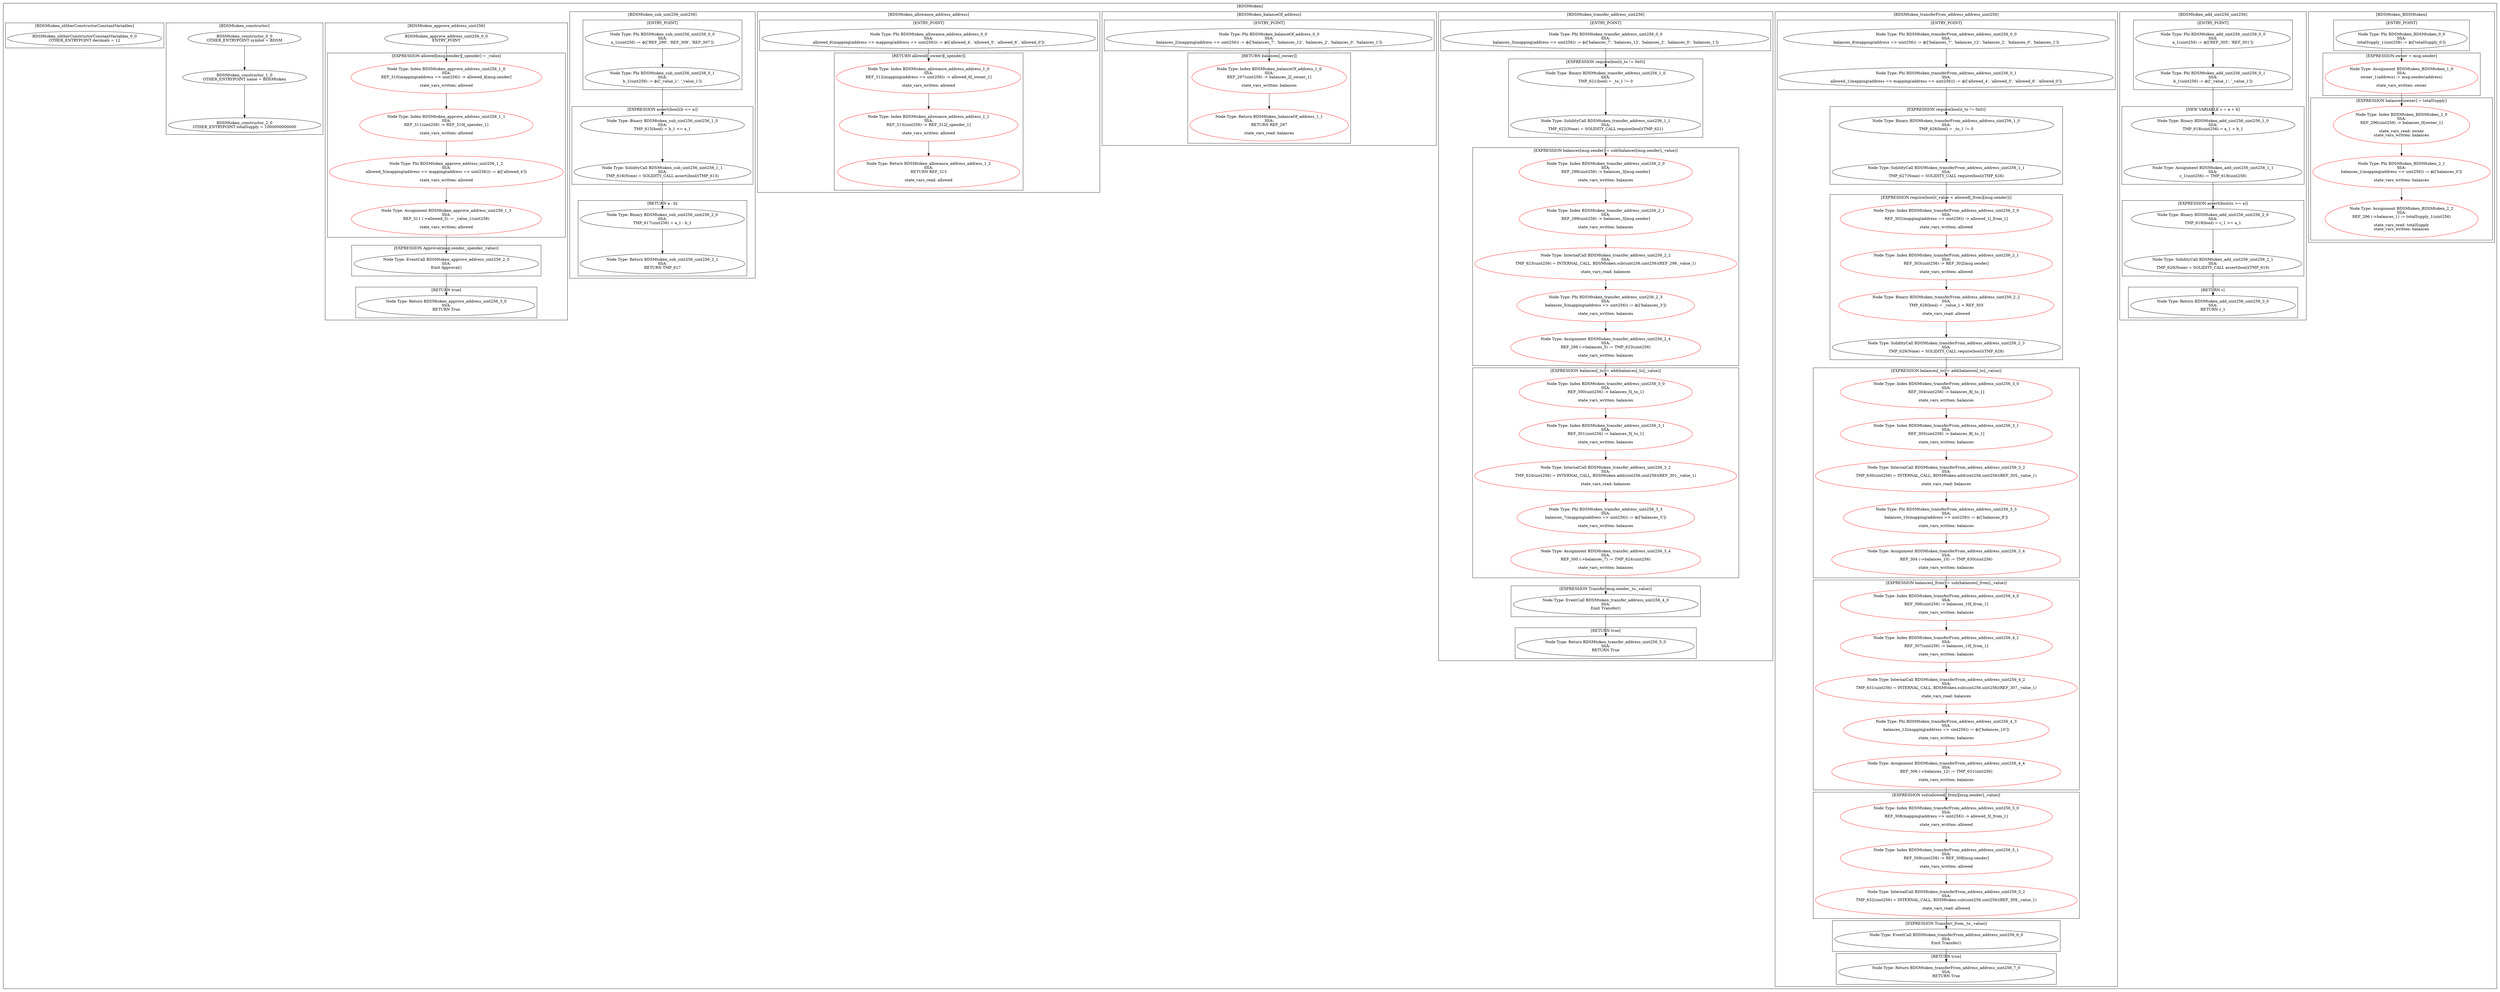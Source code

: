 strict digraph {
subgraph cluster_BDSMtoken  {
label = "[BDSMtoken]" 
subgraph cluster_BDSMtoken_BDSMtoken {
label = "[BDSMtoken_BDSMtoken]" 
subgraph cluster_BDSMtoken_BDSMtoken_1_0 {
label = "[EXPRESSION owner = msg.sender]" 
"BDSMtoken_BDSMtoken_1_0" [label="Node Type: Assignment BDSMtoken_BDSMtoken_1_0
SSA:
owner_1(address) := msg.sender(address)

state_vars_written: owner" color="red"];

}
subgraph cluster_BDSMtoken_BDSMtoken_0_0 {
label = "[ENTRY_POINT]" 
"BDSMtoken_BDSMtoken_0_0" [label="Node Type: Phi BDSMtoken_BDSMtoken_0_0
SSA:
totalSupply_1(uint256) := ϕ(['totalSupply_0'])
" color="black"];

}
subgraph cluster_BDSMtoken_BDSMtoken_2_0 {
label = "[EXPRESSION balances[owner] = totalSupply]" 
"BDSMtoken_BDSMtoken_2_0" [label="Node Type: Index BDSMtoken_BDSMtoken_2_0
SSA:
REF_296(uint256) -> balances_0[owner_1]

state_vars_read: owner
state_vars_written: balances" color="red"];

"BDSMtoken_BDSMtoken_2_2" [label="Node Type: Assignment BDSMtoken_BDSMtoken_2_2
SSA:
REF_296 (->balances_1) := totalSupply_1(uint256)

state_vars_read: totalSupply
state_vars_written: balances" color="red"];

"BDSMtoken_BDSMtoken_2_1" [label="Node Type: Phi BDSMtoken_BDSMtoken_2_1
SSA:
balances_1(mapping(address => uint256)) := ϕ(['balances_0'])

state_vars_written: balances" color="red"];

}
}
subgraph cluster_BDSMtoken_add_uint256_uint256 {
label = "[BDSMtoken_add_uint256_uint256]" 
subgraph cluster_BDSMtoken_add_uint256_uint256_2_0 {
label = "[EXPRESSION assert(bool)(c >= a)]" 
"BDSMtoken_add_uint256_uint256_2_0" [label="Node Type: Binary BDSMtoken_add_uint256_uint256_2_0
SSA:
TMP_619(bool) = c_1 >= a_1
" color="black"];

"BDSMtoken_add_uint256_uint256_2_1" [label="Node Type: SolidityCall BDSMtoken_add_uint256_uint256_2_1
SSA:
TMP_620(None) = SOLIDITY_CALL assert(bool)(TMP_619)
" color="black"];

}
subgraph cluster_BDSMtoken_add_uint256_uint256_3_0 {
label = "[RETURN c]" 
"BDSMtoken_add_uint256_uint256_3_0" [label="Node Type: Return BDSMtoken_add_uint256_uint256_3_0
SSA:
RETURN c_1
" color="black"];

}
subgraph cluster_BDSMtoken_add_uint256_uint256_0_0 {
label = "[ENTRY_POINT]" 
"BDSMtoken_add_uint256_uint256_0_0" [label="Node Type: Phi BDSMtoken_add_uint256_uint256_0_0
SSA:
a_1(uint256) := ϕ(['REF_305', 'REF_301'])
" color="black"];

"BDSMtoken_add_uint256_uint256_0_1" [label="Node Type: Phi BDSMtoken_add_uint256_uint256_0_1
SSA:
b_1(uint256) := ϕ(['_value_1', '_value_1'])
" color="black"];

}
subgraph cluster_BDSMtoken_add_uint256_uint256_1_0 {
label = "[NEW VARIABLE c = a + b]" 
"BDSMtoken_add_uint256_uint256_1_0" [label="Node Type: Binary BDSMtoken_add_uint256_uint256_1_0
SSA:
TMP_618(uint256) = a_1 + b_1
" color="black"];

"BDSMtoken_add_uint256_uint256_1_1" [label="Node Type: Assignment BDSMtoken_add_uint256_uint256_1_1
SSA:
c_1(uint256) := TMP_618(uint256)
" color="black"];

}
}
subgraph cluster_BDSMtoken_transferFrom_address_address_uint256 {
label = "[BDSMtoken_transferFrom_address_address_uint256]" 
subgraph cluster_BDSMtoken_transferFrom_address_address_uint256_2_0 {
label = "[EXPRESSION require(bool)(_value < allowed[_from][msg.sender])]" 
"BDSMtoken_transferFrom_address_address_uint256_2_1" [label="Node Type: Index BDSMtoken_transferFrom_address_address_uint256_2_1
SSA:
REF_303(uint256) -> REF_302[msg.sender]

state_vars_written: allowed" color="red"];

"BDSMtoken_transferFrom_address_address_uint256_2_2" [label="Node Type: Binary BDSMtoken_transferFrom_address_address_uint256_2_2
SSA:
TMP_628(bool) = _value_1 < REF_303

state_vars_read: allowed" color="red"];

"BDSMtoken_transferFrom_address_address_uint256_2_3" [label="Node Type: SolidityCall BDSMtoken_transferFrom_address_address_uint256_2_3
SSA:
TMP_629(None) = SOLIDITY_CALL require(bool)(TMP_628)
" color="black"];

"BDSMtoken_transferFrom_address_address_uint256_2_0" [label="Node Type: Index BDSMtoken_transferFrom_address_address_uint256_2_0
SSA:
REF_302(mapping(address => uint256)) -> allowed_1[_from_1]

state_vars_written: allowed" color="red"];

}
subgraph cluster_BDSMtoken_transferFrom_address_address_uint256_5_0 {
label = "[EXPRESSION sub(allowed[_from][msg.sender],_value)]" 
"BDSMtoken_transferFrom_address_address_uint256_5_2" [label="Node Type: InternalCall BDSMtoken_transferFrom_address_address_uint256_5_2
SSA:
TMP_632(uint256) = INTERNAL_CALL, BDSMtoken.sub(uint256,uint256)(REF_309,_value_1)

state_vars_read: allowed" color="red"];

"BDSMtoken_transferFrom_address_address_uint256_5_1" [label="Node Type: Index BDSMtoken_transferFrom_address_address_uint256_5_1
SSA:
REF_309(uint256) -> REF_308[msg.sender]

state_vars_written: allowed" color="red"];

"BDSMtoken_transferFrom_address_address_uint256_5_0" [label="Node Type: Index BDSMtoken_transferFrom_address_address_uint256_5_0
SSA:
REF_308(mapping(address => uint256)) -> allowed_3[_from_1]

state_vars_written: allowed" color="red"];

}
subgraph cluster_BDSMtoken_transferFrom_address_address_uint256_6_0 {
label = "[EXPRESSION Transfer(_from,_to,_value)]" 
"BDSMtoken_transferFrom_address_address_uint256_6_0" [label="Node Type: EventCall BDSMtoken_transferFrom_address_address_uint256_6_0
SSA:
Emit Transfer()
" color="black"];

}
subgraph cluster_BDSMtoken_transferFrom_address_address_uint256_7_0 {
label = "[RETURN true]" 
"BDSMtoken_transferFrom_address_address_uint256_7_0" [label="Node Type: Return BDSMtoken_transferFrom_address_address_uint256_7_0
SSA:
RETURN True
" color="black"];

}
subgraph cluster_BDSMtoken_transferFrom_address_address_uint256_3_0 {
label = "[EXPRESSION balances[_to] = add(balances[_to],_value)]" 
"BDSMtoken_transferFrom_address_address_uint256_3_0" [label="Node Type: Index BDSMtoken_transferFrom_address_address_uint256_3_0
SSA:
REF_304(uint256) -> balances_8[_to_1]

state_vars_written: balances" color="red"];

"BDSMtoken_transferFrom_address_address_uint256_3_1" [label="Node Type: Index BDSMtoken_transferFrom_address_address_uint256_3_1
SSA:
REF_305(uint256) -> balances_8[_to_1]

state_vars_written: balances" color="red"];

"BDSMtoken_transferFrom_address_address_uint256_3_2" [label="Node Type: InternalCall BDSMtoken_transferFrom_address_address_uint256_3_2
SSA:
TMP_630(uint256) = INTERNAL_CALL, BDSMtoken.add(uint256,uint256)(REF_305,_value_1)

state_vars_read: balances" color="red"];

"BDSMtoken_transferFrom_address_address_uint256_3_4" [label="Node Type: Assignment BDSMtoken_transferFrom_address_address_uint256_3_4
SSA:
REF_304 (->balances_10) := TMP_630(uint256)

state_vars_written: balances" color="red"];

"BDSMtoken_transferFrom_address_address_uint256_3_3" [label="Node Type: Phi BDSMtoken_transferFrom_address_address_uint256_3_3
SSA:
balances_10(mapping(address => uint256)) := ϕ(['balances_8'])

state_vars_written: balances" color="red"];

}
subgraph cluster_BDSMtoken_transferFrom_address_address_uint256_4_0 {
label = "[EXPRESSION balances[_from] = sub(balances[_from],_value)]" 
"BDSMtoken_transferFrom_address_address_uint256_4_0" [label="Node Type: Index BDSMtoken_transferFrom_address_address_uint256_4_0
SSA:
REF_306(uint256) -> balances_10[_from_1]

state_vars_written: balances" color="red"];

"BDSMtoken_transferFrom_address_address_uint256_4_1" [label="Node Type: Index BDSMtoken_transferFrom_address_address_uint256_4_1
SSA:
REF_307(uint256) -> balances_10[_from_1]

state_vars_written: balances" color="red"];

"BDSMtoken_transferFrom_address_address_uint256_4_2" [label="Node Type: InternalCall BDSMtoken_transferFrom_address_address_uint256_4_2
SSA:
TMP_631(uint256) = INTERNAL_CALL, BDSMtoken.sub(uint256,uint256)(REF_307,_value_1)

state_vars_read: balances" color="red"];

"BDSMtoken_transferFrom_address_address_uint256_4_4" [label="Node Type: Assignment BDSMtoken_transferFrom_address_address_uint256_4_4
SSA:
REF_306 (->balances_12) := TMP_631(uint256)

state_vars_written: balances" color="red"];

"BDSMtoken_transferFrom_address_address_uint256_4_3" [label="Node Type: Phi BDSMtoken_transferFrom_address_address_uint256_4_3
SSA:
balances_12(mapping(address => uint256)) := ϕ(['balances_10'])

state_vars_written: balances" color="red"];

}
subgraph cluster_BDSMtoken_transferFrom_address_address_uint256_0_0 {
label = "[ENTRY_POINT]" 
"BDSMtoken_transferFrom_address_address_uint256_0_0" [label="Node Type: Phi BDSMtoken_transferFrom_address_address_uint256_0_0
SSA:
balances_8(mapping(address => uint256)) := ϕ(['balances_7', 'balances_12', 'balances_2', 'balances_0', 'balances_1'])
" color="black"];

"BDSMtoken_transferFrom_address_address_uint256_0_1" [label="Node Type: Phi BDSMtoken_transferFrom_address_address_uint256_0_1
SSA:
allowed_1(mapping(address => mapping(address => uint256))) := ϕ(['allowed_4', 'allowed_5', 'allowed_6', 'allowed_0'])
" color="black"];

}
subgraph cluster_BDSMtoken_transferFrom_address_address_uint256_1_0 {
label = "[EXPRESSION require(bool)(_to != 0x0)]" 
"BDSMtoken_transferFrom_address_address_uint256_1_0" [label="Node Type: Binary BDSMtoken_transferFrom_address_address_uint256_1_0
SSA:
TMP_626(bool) = _to_1 != 0
" color="black"];

"BDSMtoken_transferFrom_address_address_uint256_1_1" [label="Node Type: SolidityCall BDSMtoken_transferFrom_address_address_uint256_1_1
SSA:
TMP_627(None) = SOLIDITY_CALL require(bool)(TMP_626)
" color="black"];

}
}
subgraph cluster_BDSMtoken_transfer_address_uint256 {
label = "[BDSMtoken_transfer_address_uint256]" 
subgraph cluster_BDSMtoken_transfer_address_uint256_2_0 {
label = "[EXPRESSION balances[msg.sender] = sub(balances[msg.sender],_value)]" 
"BDSMtoken_transfer_address_uint256_2_3" [label="Node Type: Phi BDSMtoken_transfer_address_uint256_2_3
SSA:
balances_5(mapping(address => uint256)) := ϕ(['balances_3'])

state_vars_written: balances" color="red"];

"BDSMtoken_transfer_address_uint256_2_0" [label="Node Type: Index BDSMtoken_transfer_address_uint256_2_0
SSA:
REF_298(uint256) -> balances_3[msg.sender]

state_vars_written: balances" color="red"];

"BDSMtoken_transfer_address_uint256_2_1" [label="Node Type: Index BDSMtoken_transfer_address_uint256_2_1
SSA:
REF_299(uint256) -> balances_3[msg.sender]

state_vars_written: balances" color="red"];

"BDSMtoken_transfer_address_uint256_2_2" [label="Node Type: InternalCall BDSMtoken_transfer_address_uint256_2_2
SSA:
TMP_623(uint256) = INTERNAL_CALL, BDSMtoken.sub(uint256,uint256)(REF_299,_value_1)

state_vars_read: balances" color="red"];

"BDSMtoken_transfer_address_uint256_2_4" [label="Node Type: Assignment BDSMtoken_transfer_address_uint256_2_4
SSA:
REF_298 (->balances_5) := TMP_623(uint256)

state_vars_written: balances" color="red"];

}
subgraph cluster_BDSMtoken_transfer_address_uint256_3_0 {
label = "[EXPRESSION balances[_to] = add(balances[_to],_value)]" 
"BDSMtoken_transfer_address_uint256_3_0" [label="Node Type: Index BDSMtoken_transfer_address_uint256_3_0
SSA:
REF_300(uint256) -> balances_5[_to_1]

state_vars_written: balances" color="red"];

"BDSMtoken_transfer_address_uint256_3_1" [label="Node Type: Index BDSMtoken_transfer_address_uint256_3_1
SSA:
REF_301(uint256) -> balances_5[_to_1]

state_vars_written: balances" color="red"];

"BDSMtoken_transfer_address_uint256_3_2" [label="Node Type: InternalCall BDSMtoken_transfer_address_uint256_3_2
SSA:
TMP_624(uint256) = INTERNAL_CALL, BDSMtoken.add(uint256,uint256)(REF_301,_value_1)

state_vars_read: balances" color="red"];

"BDSMtoken_transfer_address_uint256_3_4" [label="Node Type: Assignment BDSMtoken_transfer_address_uint256_3_4
SSA:
REF_300 (->balances_7) := TMP_624(uint256)

state_vars_written: balances" color="red"];

"BDSMtoken_transfer_address_uint256_3_3" [label="Node Type: Phi BDSMtoken_transfer_address_uint256_3_3
SSA:
balances_7(mapping(address => uint256)) := ϕ(['balances_5'])

state_vars_written: balances" color="red"];

}
subgraph cluster_BDSMtoken_transfer_address_uint256_4_0 {
label = "[EXPRESSION Transfer(msg.sender,_to,_value)]" 
"BDSMtoken_transfer_address_uint256_4_0" [label="Node Type: EventCall BDSMtoken_transfer_address_uint256_4_0
SSA:
Emit Transfer()
" color="black"];

}
subgraph cluster_BDSMtoken_transfer_address_uint256_5_0 {
label = "[RETURN true]" 
"BDSMtoken_transfer_address_uint256_5_0" [label="Node Type: Return BDSMtoken_transfer_address_uint256_5_0
SSA:
RETURN True
" color="black"];

}
subgraph cluster_BDSMtoken_transfer_address_uint256_0_0 {
label = "[ENTRY_POINT]" 
"BDSMtoken_transfer_address_uint256_0_0" [label="Node Type: Phi BDSMtoken_transfer_address_uint256_0_0
SSA:
balances_3(mapping(address => uint256)) := ϕ(['balances_7', 'balances_12', 'balances_2', 'balances_0', 'balances_1'])
" color="black"];

}
subgraph cluster_BDSMtoken_transfer_address_uint256_1_0 {
label = "[EXPRESSION require(bool)(_to != 0x0)]" 
"BDSMtoken_transfer_address_uint256_1_0" [label="Node Type: Binary BDSMtoken_transfer_address_uint256_1_0
SSA:
TMP_621(bool) = _to_1 != 0
" color="black"];

"BDSMtoken_transfer_address_uint256_1_1" [label="Node Type: SolidityCall BDSMtoken_transfer_address_uint256_1_1
SSA:
TMP_622(None) = SOLIDITY_CALL require(bool)(TMP_621)
" color="black"];

}
}
subgraph cluster_BDSMtoken_balanceOf_address {
label = "[BDSMtoken_balanceOf_address]" 
subgraph cluster_BDSMtoken_balanceOf_address_0_0 {
label = "[ENTRY_POINT]" 
"BDSMtoken_balanceOf_address_0_0" [label="Node Type: Phi BDSMtoken_balanceOf_address_0_0
SSA:
balances_2(mapping(address => uint256)) := ϕ(['balances_7', 'balances_12', 'balances_2', 'balances_0', 'balances_1'])
" color="black"];

}
subgraph cluster_BDSMtoken_balanceOf_address_1_0 {
label = "[RETURN balances[_owner]]" 
"BDSMtoken_balanceOf_address_1_0" [label="Node Type: Index BDSMtoken_balanceOf_address_1_0
SSA:
REF_297(uint256) -> balances_2[_owner_1]

state_vars_written: balances" color="red"];

"BDSMtoken_balanceOf_address_1_1" [label="Node Type: Return BDSMtoken_balanceOf_address_1_1
SSA:
RETURN REF_297

state_vars_read: balances" color="red"];

}
}
subgraph cluster_BDSMtoken_allowance_address_address {
label = "[BDSMtoken_allowance_address_address]" 
subgraph cluster_BDSMtoken_allowance_address_address_1_0 {
label = "[RETURN allowed[_owner][_spender]]" 
"BDSMtoken_allowance_address_address_1_1" [label="Node Type: Index BDSMtoken_allowance_address_address_1_1
SSA:
REF_313(uint256) -> REF_312[_spender_1]

state_vars_written: allowed" color="red"];

"BDSMtoken_allowance_address_address_1_0" [label="Node Type: Index BDSMtoken_allowance_address_address_1_0
SSA:
REF_312(mapping(address => uint256)) -> allowed_6[_owner_1]

state_vars_written: allowed" color="red"];

"BDSMtoken_allowance_address_address_1_2" [label="Node Type: Return BDSMtoken_allowance_address_address_1_2
SSA:
RETURN REF_313

state_vars_read: allowed" color="red"];

}
subgraph cluster_BDSMtoken_allowance_address_address_0_0 {
label = "[ENTRY_POINT]" 
"BDSMtoken_allowance_address_address_0_0" [label="Node Type: Phi BDSMtoken_allowance_address_address_0_0
SSA:
allowed_6(mapping(address => mapping(address => uint256))) := ϕ(['allowed_4', 'allowed_5', 'allowed_6', 'allowed_0'])
" color="black"];

}
}
subgraph cluster_BDSMtoken_sub_uint256_uint256 {
label = "[BDSMtoken_sub_uint256_uint256]" 
subgraph cluster_BDSMtoken_sub_uint256_uint256_0_0 {
label = "[ENTRY_POINT]" 
"BDSMtoken_sub_uint256_uint256_0_0" [label="Node Type: Phi BDSMtoken_sub_uint256_uint256_0_0
SSA:
a_1(uint256) := ϕ(['REF_299', 'REF_309', 'REF_307'])
" color="black"];

"BDSMtoken_sub_uint256_uint256_0_1" [label="Node Type: Phi BDSMtoken_sub_uint256_uint256_0_1
SSA:
b_1(uint256) := ϕ(['_value_1', '_value_1'])
" color="black"];

}
subgraph cluster_BDSMtoken_sub_uint256_uint256_1_0 {
label = "[EXPRESSION assert(bool)(b <= a)]" 
"BDSMtoken_sub_uint256_uint256_1_0" [label="Node Type: Binary BDSMtoken_sub_uint256_uint256_1_0
SSA:
TMP_615(bool) = b_1 <= a_1
" color="black"];

"BDSMtoken_sub_uint256_uint256_1_1" [label="Node Type: SolidityCall BDSMtoken_sub_uint256_uint256_1_1
SSA:
TMP_616(None) = SOLIDITY_CALL assert(bool)(TMP_615)
" color="black"];

}
subgraph cluster_BDSMtoken_sub_uint256_uint256_2_0 {
label = "[RETURN a - b]" 
"BDSMtoken_sub_uint256_uint256_2_0" [label="Node Type: Binary BDSMtoken_sub_uint256_uint256_2_0
SSA:
TMP_617(uint256) = a_1 - b_1
" color="black"];

"BDSMtoken_sub_uint256_uint256_2_1" [label="Node Type: Return BDSMtoken_sub_uint256_uint256_2_1
SSA:
RETURN TMP_617
" color="black"];

}
}
subgraph cluster_BDSMtoken_approve_address_uint256 {
label = "[BDSMtoken_approve_address_uint256]" 
subgraph cluster_BDSMtoken_approve_address_uint256_1_0 {
label = "[EXPRESSION allowed[msg.sender][_spender] = _value]" 
"BDSMtoken_approve_address_uint256_1_0" [label="Node Type: Index BDSMtoken_approve_address_uint256_1_0
SSA:
REF_310(mapping(address => uint256)) -> allowed_4[msg.sender]

state_vars_written: allowed" color="red"];

"BDSMtoken_approve_address_uint256_1_1" [label="Node Type: Index BDSMtoken_approve_address_uint256_1_1
SSA:
REF_311(uint256) -> REF_310[_spender_1]

state_vars_written: allowed" color="red"];

"BDSMtoken_approve_address_uint256_1_3" [label="Node Type: Assignment BDSMtoken_approve_address_uint256_1_3
SSA:
REF_311 (->allowed_5) := _value_1(uint256)

state_vars_written: allowed" color="red"];

"BDSMtoken_approve_address_uint256_1_2" [label="Node Type: Phi BDSMtoken_approve_address_uint256_1_2
SSA:
allowed_5(mapping(address => mapping(address => uint256))) := ϕ(['allowed_4'])

state_vars_written: allowed" color="red"];

}
subgraph cluster_BDSMtoken_approve_address_uint256_2_0 {
label = "[EXPRESSION Approval(msg.sender,_spender,_value)]" 
"BDSMtoken_approve_address_uint256_2_0" [label="Node Type: EventCall BDSMtoken_approve_address_uint256_2_0
SSA:
Emit Approval()
" color="black"];

}
subgraph cluster_BDSMtoken_approve_address_uint256_3_0 {
label = "[RETURN true]" 
"BDSMtoken_approve_address_uint256_3_0" [label="Node Type: Return BDSMtoken_approve_address_uint256_3_0
SSA:
RETURN True
" color="black"];

}
"BDSMtoken_approve_address_uint256_0_0" [label="BDSMtoken_approve_address_uint256_0_0
ENTRY_POINT"];

}
subgraph cluster_BDSMtoken_constructor {
label = "[BDSMtoken_constructor]" 
"BDSMtoken_constructor_2_0" [label="BDSMtoken_constructor_2_0
OTHER_ENTRYPOINT totalSupply = 1000000000000"];

"BDSMtoken_constructor_0_0" [label="BDSMtoken_constructor_0_0
OTHER_ENTRYPOINT symbol = BDSM"];

"BDSMtoken_constructor_1_0" [label="BDSMtoken_constructor_1_0
OTHER_ENTRYPOINT name = BDSMtoken"];

}
subgraph cluster_BDSMtoken_slitherConstructorConstantVariables {
label = "[BDSMtoken_slitherConstructorConstantVariables]" 
"BDSMtoken_slitherConstructorConstantVariables_0_0" [label="BDSMtoken_slitherConstructorConstantVariables_0_0
OTHER_ENTRYPOINT decimals = 12"];

}
}
"BDSMtoken_transfer_address_uint256_3_4" -> "BDSMtoken_transfer_address_uint256_4_0" [color="black"]
"BDSMtoken_transfer_address_uint256_4_0" -> "BDSMtoken_transfer_address_uint256_5_0" [color="black"]
"BDSMtoken_transferFrom_address_address_uint256_1_0" -> "BDSMtoken_transferFrom_address_address_uint256_1_1" [color="black"]
"BDSMtoken_transferFrom_address_address_uint256_0_1" -> "BDSMtoken_transferFrom_address_address_uint256_1_0" [color="black"]
"BDSMtoken_transferFrom_address_address_uint256_2_0" -> "BDSMtoken_transferFrom_address_address_uint256_2_1" [color="black"]
"BDSMtoken_transferFrom_address_address_uint256_1_1" -> "BDSMtoken_transferFrom_address_address_uint256_2_0" [color="black"]
"BDSMtoken_transferFrom_address_address_uint256_2_1" -> "BDSMtoken_transferFrom_address_address_uint256_2_2" [color="black"]
"BDSMtoken_BDSMtoken_0_0" -> "BDSMtoken_BDSMtoken_1_0" [color="black"]
"BDSMtoken_transferFrom_address_address_uint256_2_2" -> "BDSMtoken_transferFrom_address_address_uint256_2_3" [color="black"]
"BDSMtoken_BDSMtoken_1_0" -> "BDSMtoken_BDSMtoken_2_0" [color="black"]
"BDSMtoken_transferFrom_address_address_uint256_3_0" -> "BDSMtoken_transferFrom_address_address_uint256_3_1" [color="black"]
"BDSMtoken_BDSMtoken_2_1" -> "BDSMtoken_BDSMtoken_2_2" [color="black"]
"BDSMtoken_transferFrom_address_address_uint256_2_3" -> "BDSMtoken_transferFrom_address_address_uint256_3_0" [color="black"]
"BDSMtoken_transferFrom_address_address_uint256_3_1" -> "BDSMtoken_transferFrom_address_address_uint256_3_2" [color="black"]
"BDSMtoken_sub_uint256_uint256_0_0" -> "BDSMtoken_sub_uint256_uint256_0_1" [color="black"]
"BDSMtoken_transferFrom_address_address_uint256_3_2" -> "BDSMtoken_transferFrom_address_address_uint256_3_3" [color="black"]
"BDSMtoken_sub_uint256_uint256_1_0" -> "BDSMtoken_sub_uint256_uint256_1_1" [color="black"]
"BDSMtoken_transferFrom_address_address_uint256_3_3" -> "BDSMtoken_transferFrom_address_address_uint256_3_4" [color="black"]
"BDSMtoken_sub_uint256_uint256_0_1" -> "BDSMtoken_sub_uint256_uint256_1_0" [color="black"]
"BDSMtoken_transferFrom_address_address_uint256_4_0" -> "BDSMtoken_transferFrom_address_address_uint256_4_1" [color="black"]
"BDSMtoken_sub_uint256_uint256_2_0" -> "BDSMtoken_sub_uint256_uint256_2_1" [color="black"]
"BDSMtoken_transferFrom_address_address_uint256_3_4" -> "BDSMtoken_transferFrom_address_address_uint256_4_0" [color="black"]
"BDSMtoken_sub_uint256_uint256_1_1" -> "BDSMtoken_sub_uint256_uint256_2_0" [color="black"]
"BDSMtoken_transferFrom_address_address_uint256_4_1" -> "BDSMtoken_transferFrom_address_address_uint256_4_2" [color="black"]
"BDSMtoken_balanceOf_address_1_0" -> "BDSMtoken_balanceOf_address_1_1" [color="black"]
"BDSMtoken_transferFrom_address_address_uint256_4_2" -> "BDSMtoken_transferFrom_address_address_uint256_4_3" [color="black"]
"BDSMtoken_add_uint256_uint256_0_0" -> "BDSMtoken_add_uint256_uint256_0_1" [color="black"]
"BDSMtoken_transferFrom_address_address_uint256_4_3" -> "BDSMtoken_transferFrom_address_address_uint256_4_4" [color="black"]
"BDSMtoken_add_uint256_uint256_1_0" -> "BDSMtoken_add_uint256_uint256_1_1" [color="black"]
"BDSMtoken_transferFrom_address_address_uint256_5_0" -> "BDSMtoken_transferFrom_address_address_uint256_5_1" [color="black"]
"BDSMtoken_add_uint256_uint256_0_1" -> "BDSMtoken_add_uint256_uint256_1_0" [color="black"]
"BDSMtoken_transferFrom_address_address_uint256_4_4" -> "BDSMtoken_transferFrom_address_address_uint256_5_0" [color="black"]
"BDSMtoken_add_uint256_uint256_2_0" -> "BDSMtoken_add_uint256_uint256_2_1" [color="black"]
"BDSMtoken_transferFrom_address_address_uint256_5_1" -> "BDSMtoken_transferFrom_address_address_uint256_5_2" [color="black"]
"BDSMtoken_add_uint256_uint256_1_1" -> "BDSMtoken_add_uint256_uint256_2_0" [color="black"]
"BDSMtoken_allowance_address_address_1_0" -> "BDSMtoken_allowance_address_address_1_1" [color="black"]
"BDSMtoken_balanceOf_address_0_0" -> "BDSMtoken_balanceOf_address_1_0" [color="black"]
"BDSMtoken_transferFrom_address_address_uint256_5_2" -> "BDSMtoken_transferFrom_address_address_uint256_6_0" [color="black"]
"BDSMtoken_add_uint256_uint256_2_1" -> "BDSMtoken_add_uint256_uint256_3_0" [color="black"]
"BDSMtoken_transferFrom_address_address_uint256_6_0" -> "BDSMtoken_transferFrom_address_address_uint256_7_0" [color="black"]
"BDSMtoken_transfer_address_uint256_1_0" -> "BDSMtoken_transfer_address_uint256_1_1" [color="black"]
"BDSMtoken_approve_address_uint256_1_0" -> "BDSMtoken_approve_address_uint256_1_1" [color="black"]
"BDSMtoken_transfer_address_uint256_0_0" -> "BDSMtoken_transfer_address_uint256_1_0" [color="black"]
"BDSMtoken_approve_address_uint256_0_0" -> "BDSMtoken_approve_address_uint256_1_0" [color="black"]
"BDSMtoken_transfer_address_uint256_2_0" -> "BDSMtoken_transfer_address_uint256_2_1" [color="black"]
"BDSMtoken_approve_address_uint256_1_1" -> "BDSMtoken_approve_address_uint256_1_2" [color="black"]
"BDSMtoken_BDSMtoken_2_0" -> "BDSMtoken_BDSMtoken_2_1" [color="black"]
"BDSMtoken_transfer_address_uint256_1_1" -> "BDSMtoken_transfer_address_uint256_2_0" [color="black"]
"BDSMtoken_approve_address_uint256_1_2" -> "BDSMtoken_approve_address_uint256_1_3" [color="black"]
"BDSMtoken_transfer_address_uint256_2_1" -> "BDSMtoken_transfer_address_uint256_2_2" [color="black"]
"BDSMtoken_allowance_address_address_0_0" -> "BDSMtoken_allowance_address_address_1_0" [color="black"]
"BDSMtoken_transfer_address_uint256_2_2" -> "BDSMtoken_transfer_address_uint256_2_3" [color="black"]
"BDSMtoken_approve_address_uint256_1_3" -> "BDSMtoken_approve_address_uint256_2_0" [color="black"]
"BDSMtoken_transfer_address_uint256_2_3" -> "BDSMtoken_transfer_address_uint256_2_4" [color="black"]
"BDSMtoken_approve_address_uint256_2_0" -> "BDSMtoken_approve_address_uint256_3_0" [color="black"]
"BDSMtoken_transfer_address_uint256_3_0" -> "BDSMtoken_transfer_address_uint256_3_1" [color="black"]
"BDSMtoken_allowance_address_address_1_1" -> "BDSMtoken_allowance_address_address_1_2" [color="black"]
"BDSMtoken_transfer_address_uint256_2_4" -> "BDSMtoken_transfer_address_uint256_3_0" [color="black"]
"BDSMtoken_transfer_address_uint256_3_1" -> "BDSMtoken_transfer_address_uint256_3_2" [color="black"]
"BDSMtoken_constructor_0_0" -> "BDSMtoken_constructor_1_0" [color="black"]
"BDSMtoken_transfer_address_uint256_3_2" -> "BDSMtoken_transfer_address_uint256_3_3" [color="black"]
"BDSMtoken_constructor_1_0" -> "BDSMtoken_constructor_2_0" [color="black"]
"BDSMtoken_transfer_address_uint256_3_3" -> "BDSMtoken_transfer_address_uint256_3_4" [color="black"]
"BDSMtoken_transferFrom_address_address_uint256_0_0" -> "BDSMtoken_transferFrom_address_address_uint256_0_1" [color="black"]
}